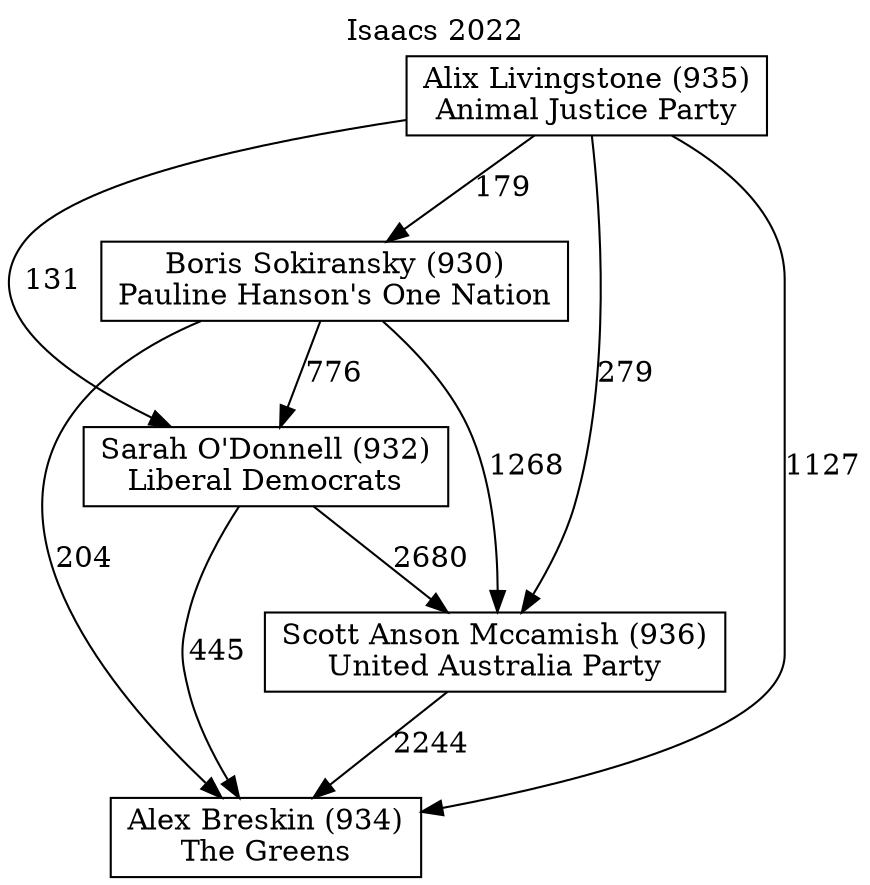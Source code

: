 // House preference flow
digraph "Alex Breskin (934)_Isaacs_2022" {
	graph [label="Isaacs 2022" labelloc=t mclimit=10]
	node [shape=box]
	"Scott Anson Mccamish (936)" [label="Scott Anson Mccamish (936)
United Australia Party"]
	"Alex Breskin (934)" [label="Alex Breskin (934)
The Greens"]
	"Boris Sokiransky (930)" [label="Boris Sokiransky (930)
Pauline Hanson's One Nation"]
	"Sarah O'Donnell (932)" [label="Sarah O'Donnell (932)
Liberal Democrats"]
	"Alix Livingstone (935)" [label="Alix Livingstone (935)
Animal Justice Party"]
	"Alix Livingstone (935)" -> "Boris Sokiransky (930)" [label=179]
	"Boris Sokiransky (930)" -> "Scott Anson Mccamish (936)" [label=1268]
	"Sarah O'Donnell (932)" -> "Alex Breskin (934)" [label=445]
	"Alix Livingstone (935)" -> "Alex Breskin (934)" [label=1127]
	"Alix Livingstone (935)" -> "Sarah O'Donnell (932)" [label=131]
	"Boris Sokiransky (930)" -> "Sarah O'Donnell (932)" [label=776]
	"Boris Sokiransky (930)" -> "Alex Breskin (934)" [label=204]
	"Alix Livingstone (935)" -> "Scott Anson Mccamish (936)" [label=279]
	"Scott Anson Mccamish (936)" -> "Alex Breskin (934)" [label=2244]
	"Sarah O'Donnell (932)" -> "Scott Anson Mccamish (936)" [label=2680]
}
